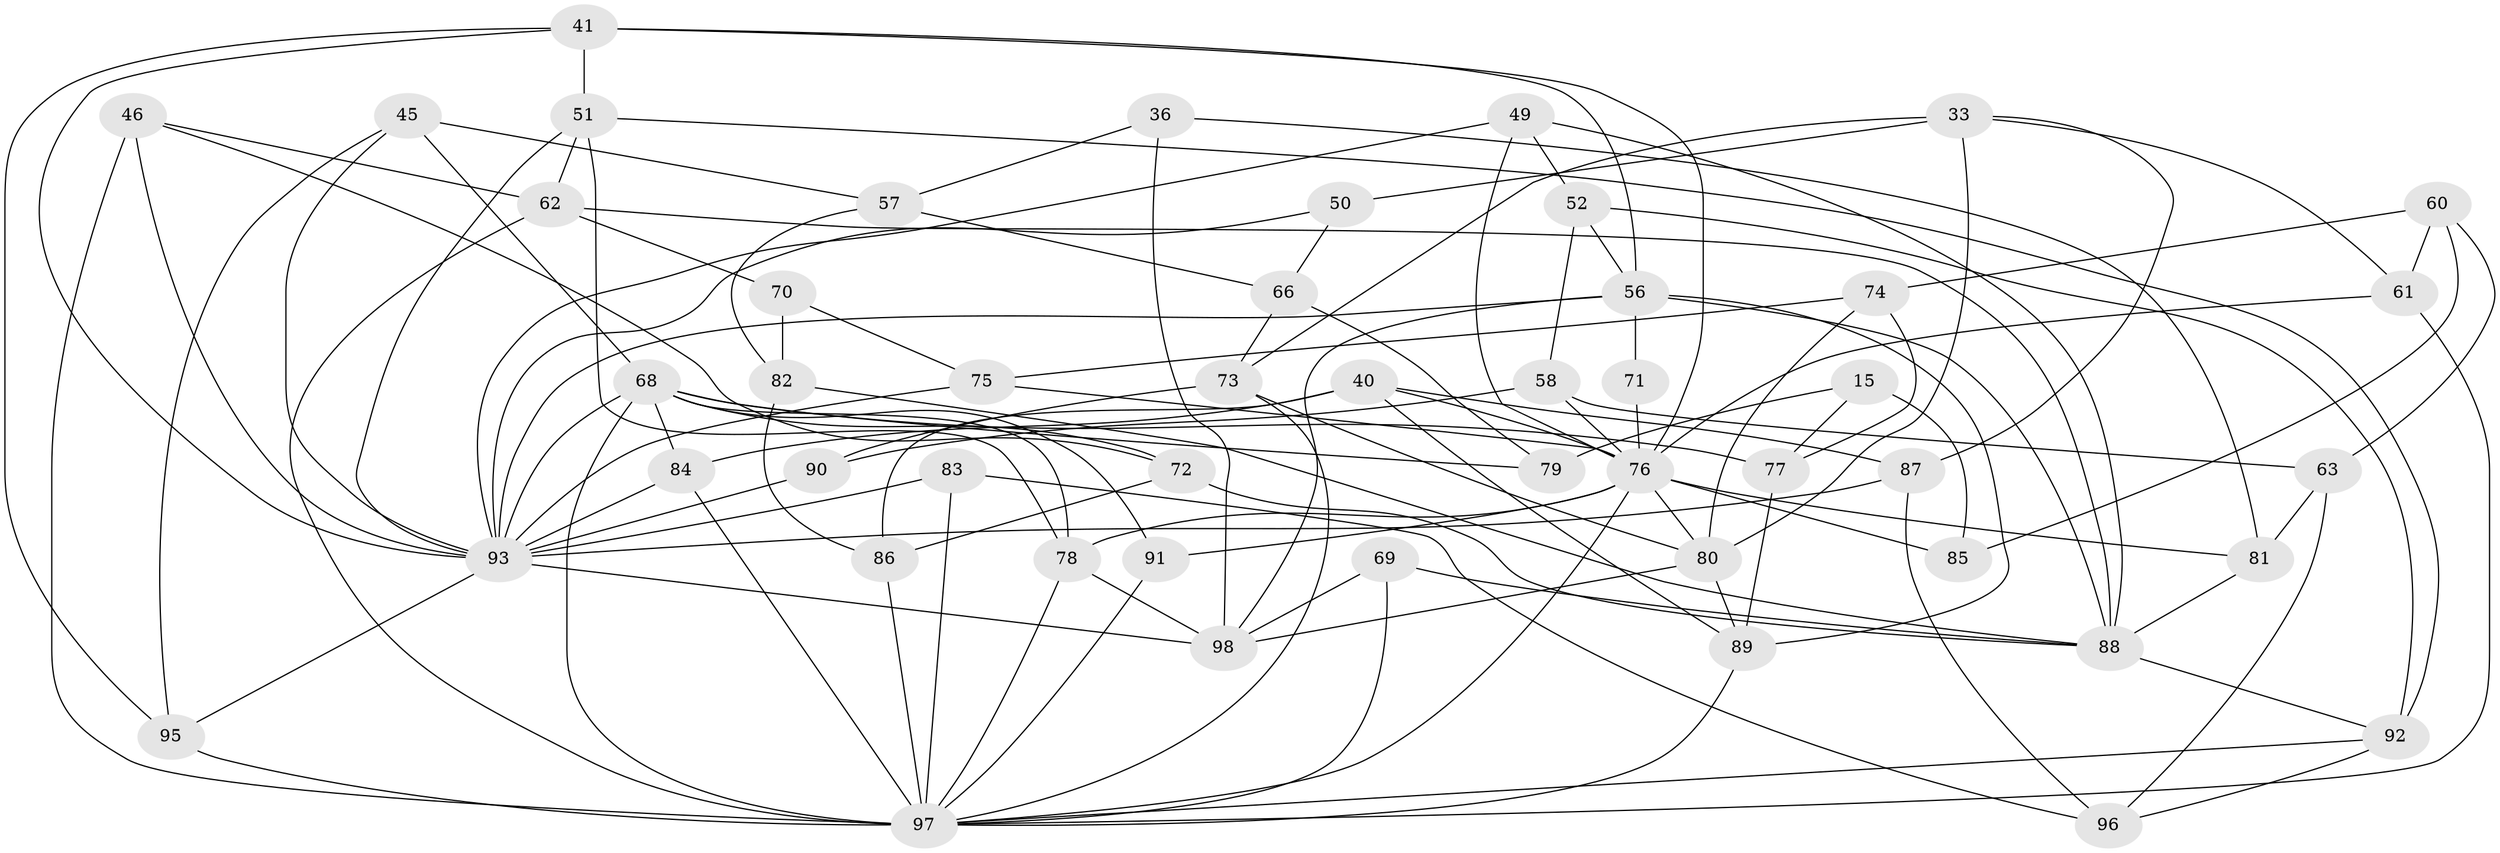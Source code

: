 // original degree distribution, {4: 1.0}
// Generated by graph-tools (version 1.1) at 2025/58/03/09/25 04:58:24]
// undirected, 49 vertices, 120 edges
graph export_dot {
graph [start="1"]
  node [color=gray90,style=filled];
  15;
  33 [super="+17"];
  36;
  40 [super="+2"];
  41 [super="+13"];
  45;
  46 [super="+42"];
  49;
  50;
  51 [super="+8"];
  52;
  56 [super="+25+39"];
  57;
  58;
  60;
  61;
  62 [super="+20"];
  63;
  66;
  68 [super="+6+48+29"];
  69;
  70;
  71;
  72;
  73 [super="+34"];
  74;
  75;
  76 [super="+24+55+67"];
  77;
  78 [super="+18"];
  79 [super="+7"];
  80 [super="+37"];
  81;
  82;
  83;
  84;
  85;
  86 [super="+53"];
  87;
  88 [super="+3+38"];
  89 [super="+11"];
  90;
  91;
  92 [super="+47"];
  93 [super="+5+16+65+32"];
  95 [super="+27"];
  96;
  97 [super="+12+43+35+59"];
  98 [super="+9+94"];
  15 -- 77;
  15 -- 79 [weight=2];
  15 -- 85;
  33 -- 73;
  33 -- 87;
  33 -- 50 [weight=2];
  33 -- 80;
  33 -- 61;
  36 -- 81;
  36 -- 98 [weight=2];
  36 -- 57;
  40 -- 87;
  40 -- 84;
  40 -- 89;
  40 -- 86 [weight=2];
  40 -- 76;
  41 -- 51 [weight=2];
  41 -- 93;
  41 -- 56;
  41 -- 76;
  41 -- 95;
  45 -- 57;
  45 -- 68;
  45 -- 95;
  45 -- 93;
  46 -- 72;
  46 -- 93;
  46 -- 97 [weight=3];
  46 -- 62;
  49 -- 52;
  49 -- 88;
  49 -- 76;
  49 -- 93;
  50 -- 66;
  50 -- 93;
  51 -- 62;
  51 -- 78;
  51 -- 92;
  51 -- 93;
  52 -- 58;
  52 -- 56;
  52 -- 92;
  56 -- 89 [weight=2];
  56 -- 71 [weight=3];
  56 -- 98;
  56 -- 88;
  56 -- 93;
  57 -- 82;
  57 -- 66;
  58 -- 63;
  58 -- 76;
  58 -- 90;
  60 -- 74;
  60 -- 85;
  60 -- 61;
  60 -- 63;
  61 -- 97;
  61 -- 76;
  62 -- 88;
  62 -- 70 [weight=2];
  62 -- 97;
  63 -- 96;
  63 -- 81;
  66 -- 79;
  66 -- 73;
  68 -- 84;
  68 -- 77;
  68 -- 79 [weight=3];
  68 -- 72;
  68 -- 91;
  68 -- 93 [weight=2];
  68 -- 78;
  68 -- 97;
  69 -- 88;
  69 -- 97 [weight=2];
  69 -- 98;
  70 -- 75;
  70 -- 82;
  71 -- 76;
  72 -- 86;
  72 -- 88;
  73 -- 90 [weight=2];
  73 -- 80;
  73 -- 97;
  74 -- 75;
  74 -- 77;
  74 -- 80;
  75 -- 76;
  75 -- 93;
  76 -- 78;
  76 -- 91 [weight=2];
  76 -- 85 [weight=2];
  76 -- 80 [weight=2];
  76 -- 81;
  76 -- 97;
  77 -- 89;
  78 -- 98 [weight=2];
  78 -- 97;
  80 -- 98 [weight=2];
  80 -- 89;
  81 -- 88;
  82 -- 86;
  82 -- 88;
  83 -- 96;
  83 -- 93 [weight=2];
  83 -- 97;
  84 -- 97;
  84 -- 93;
  86 -- 97 [weight=2];
  87 -- 96;
  87 -- 93;
  88 -- 92;
  89 -- 97;
  90 -- 93;
  91 -- 97;
  92 -- 96;
  92 -- 97 [weight=2];
  93 -- 95;
  93 -- 98 [weight=2];
  95 -- 97 [weight=3];
}
